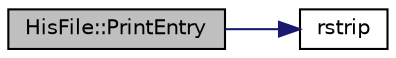 digraph "HisFile::PrintEntry"
{
  edge [fontname="Helvetica",fontsize="10",labelfontname="Helvetica",labelfontsize="10"];
  node [fontname="Helvetica",fontsize="10",shape=record];
  rankdir="LR";
  Node1 [label="HisFile::PrintEntry",height=0.2,width=0.4,color="black", fillcolor="grey75", style="filled", fontcolor="black"];
  Node1 -> Node2 [color="midnightblue",fontsize="10",style="solid",fontname="Helvetica"];
  Node2 [label="rstrip",height=0.2,width=0.4,color="black", fillcolor="white", style="filled",URL="$d7/de4/_his_file_8cpp.html#a2befc6754c5fa744d00b1feb8f8e2f07",tooltip="Strip trailing whitespace from a c-string. "];
}
